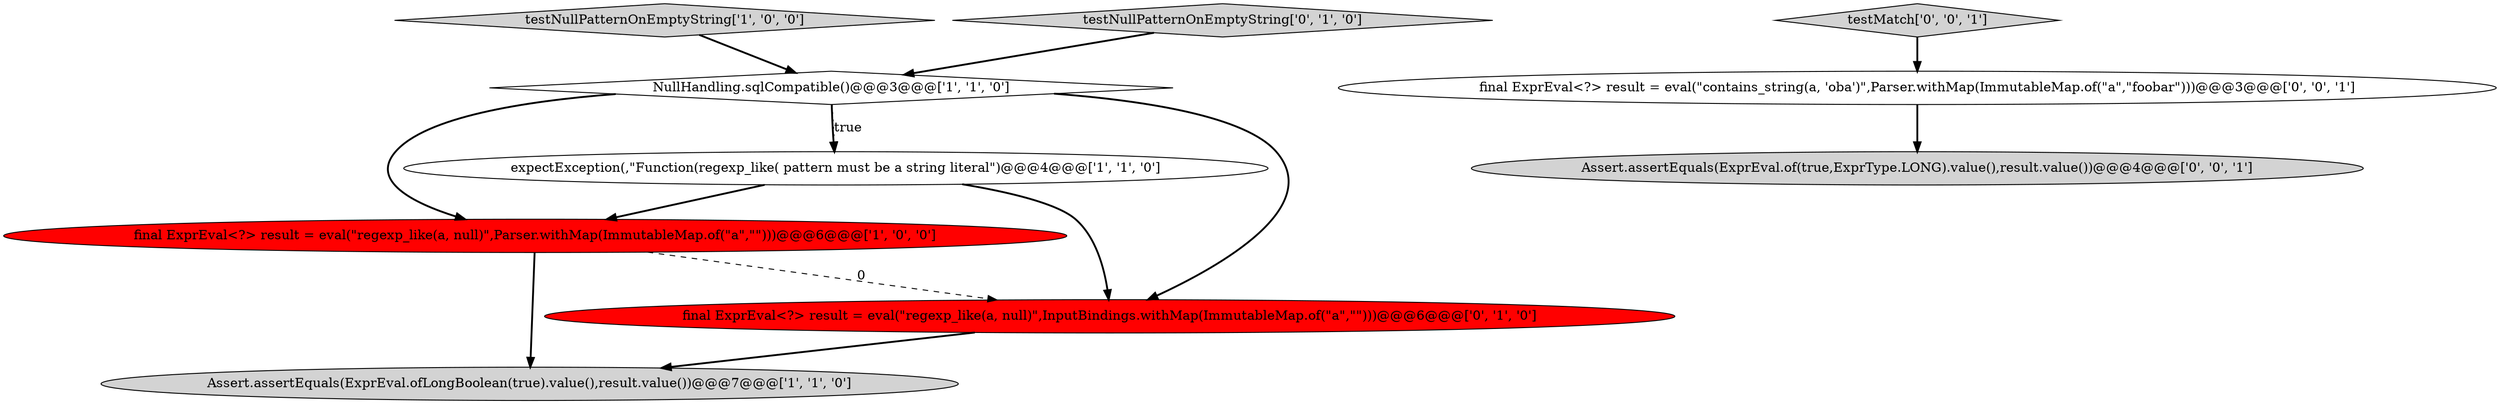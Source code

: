 digraph {
4 [style = filled, label = "testNullPatternOnEmptyString['1', '0', '0']", fillcolor = lightgray, shape = diamond image = "AAA0AAABBB1BBB"];
5 [style = filled, label = "testNullPatternOnEmptyString['0', '1', '0']", fillcolor = lightgray, shape = diamond image = "AAA0AAABBB2BBB"];
2 [style = filled, label = "expectException(,\"Function(regexp_like( pattern must be a string literal\")@@@4@@@['1', '1', '0']", fillcolor = white, shape = ellipse image = "AAA0AAABBB1BBB"];
0 [style = filled, label = "NullHandling.sqlCompatible()@@@3@@@['1', '1', '0']", fillcolor = white, shape = diamond image = "AAA0AAABBB1BBB"];
1 [style = filled, label = "Assert.assertEquals(ExprEval.ofLongBoolean(true).value(),result.value())@@@7@@@['1', '1', '0']", fillcolor = lightgray, shape = ellipse image = "AAA0AAABBB1BBB"];
3 [style = filled, label = "final ExprEval<?> result = eval(\"regexp_like(a, null)\",Parser.withMap(ImmutableMap.of(\"a\",\"\")))@@@6@@@['1', '0', '0']", fillcolor = red, shape = ellipse image = "AAA1AAABBB1BBB"];
6 [style = filled, label = "final ExprEval<?> result = eval(\"regexp_like(a, null)\",InputBindings.withMap(ImmutableMap.of(\"a\",\"\")))@@@6@@@['0', '1', '0']", fillcolor = red, shape = ellipse image = "AAA1AAABBB2BBB"];
8 [style = filled, label = "testMatch['0', '0', '1']", fillcolor = lightgray, shape = diamond image = "AAA0AAABBB3BBB"];
9 [style = filled, label = "Assert.assertEquals(ExprEval.of(true,ExprType.LONG).value(),result.value())@@@4@@@['0', '0', '1']", fillcolor = lightgray, shape = ellipse image = "AAA0AAABBB3BBB"];
7 [style = filled, label = "final ExprEval<?> result = eval(\"contains_string(a, 'oba')\",Parser.withMap(ImmutableMap.of(\"a\",\"foobar\")))@@@3@@@['0', '0', '1']", fillcolor = white, shape = ellipse image = "AAA0AAABBB3BBB"];
8->7 [style = bold, label=""];
0->3 [style = bold, label=""];
7->9 [style = bold, label=""];
6->1 [style = bold, label=""];
3->6 [style = dashed, label="0"];
0->2 [style = dotted, label="true"];
3->1 [style = bold, label=""];
5->0 [style = bold, label=""];
0->6 [style = bold, label=""];
2->6 [style = bold, label=""];
2->3 [style = bold, label=""];
4->0 [style = bold, label=""];
0->2 [style = bold, label=""];
}
